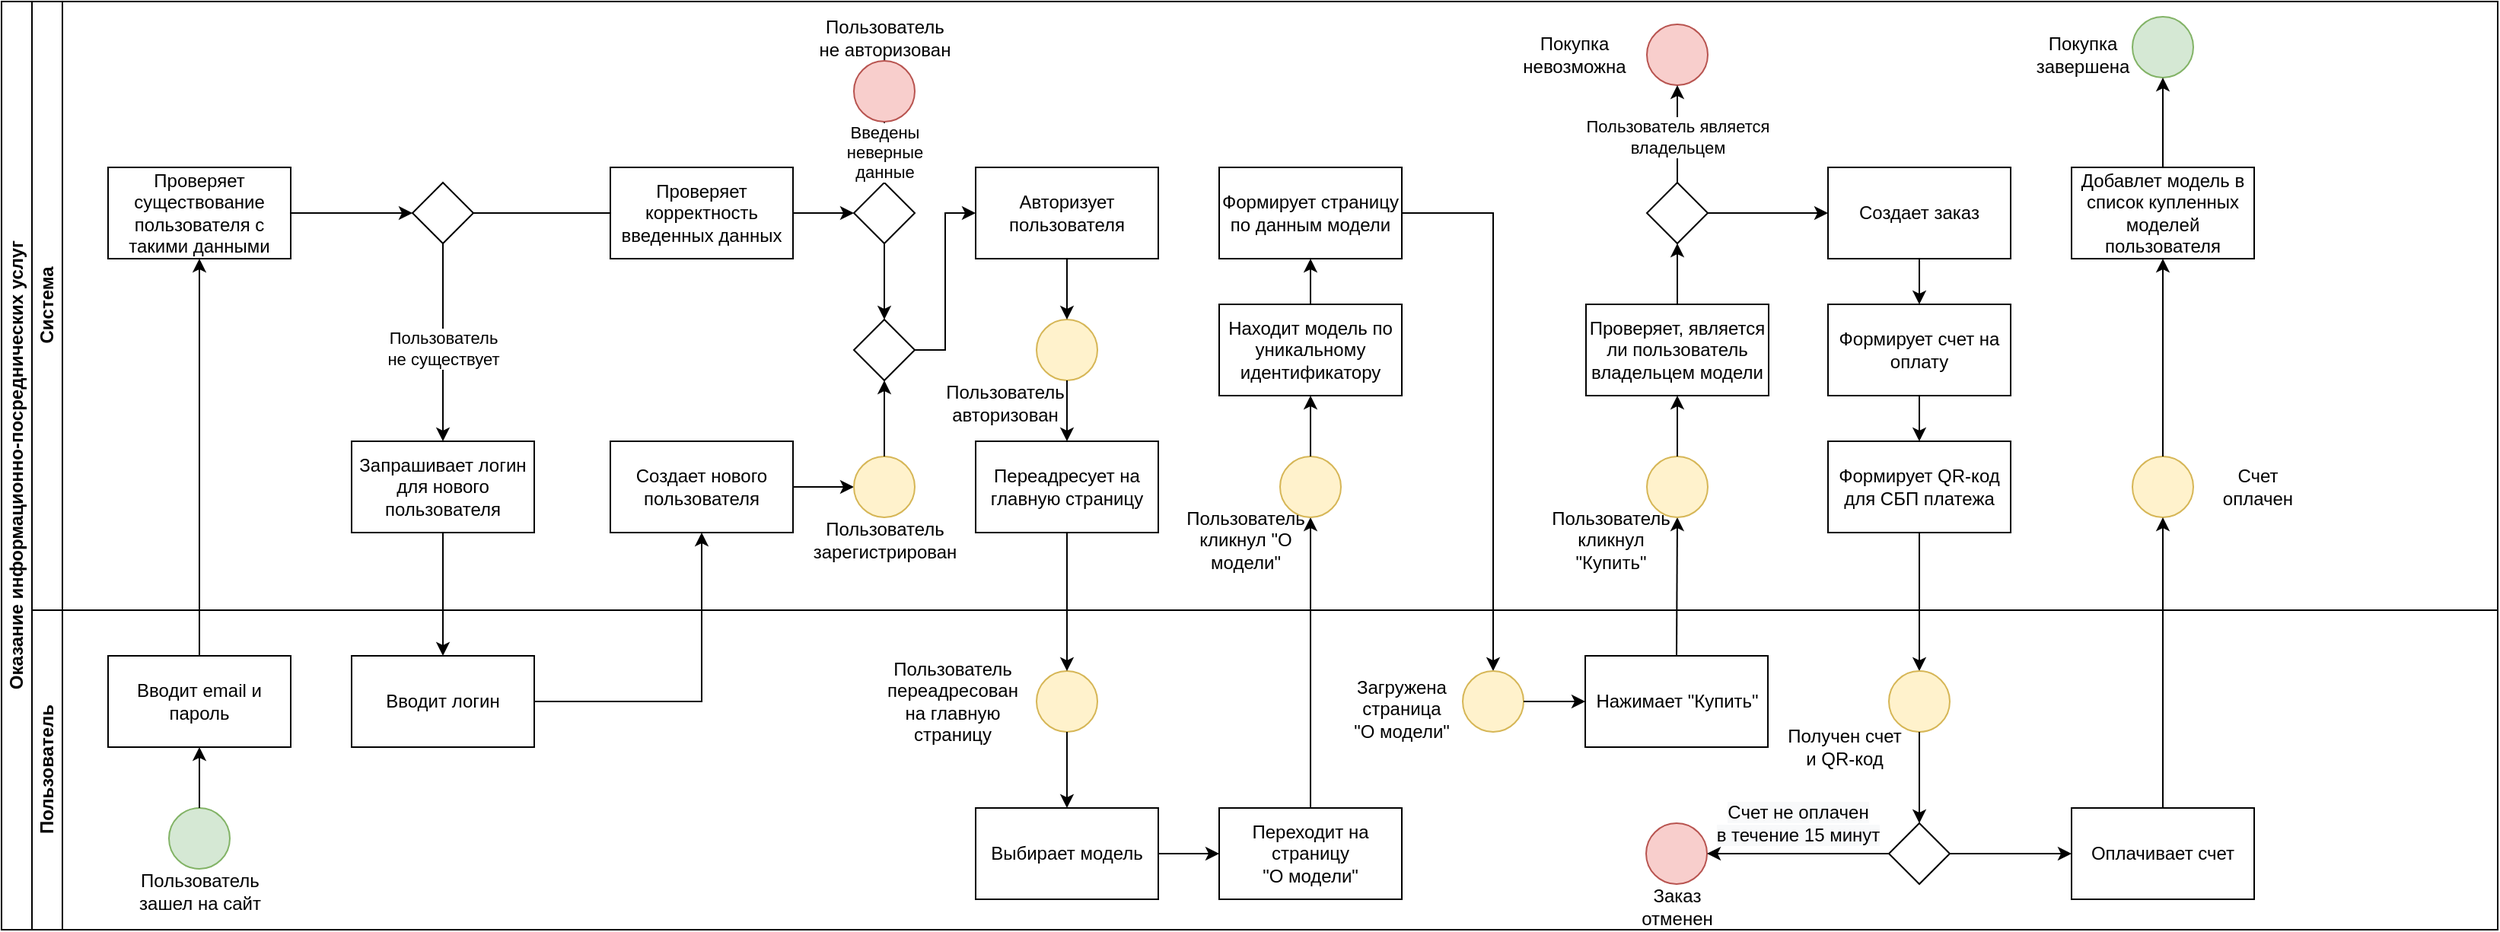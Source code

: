 <mxfile version="19.0.3" type="device"><diagram id="prtHgNgQTEPvFCAcTncT" name="Page-1"><mxGraphModel dx="782" dy="1708" grid="1" gridSize="10" guides="1" tooltips="1" connect="1" arrows="1" fold="1" page="1" pageScale="1" pageWidth="827" pageHeight="1169" math="0" shadow="0"><root><mxCell id="0"/><mxCell id="1" parent="0"/><mxCell id="dNxyNK7c78bLwvsdeMH5-19" value="Оказание&amp;nbsp;информационно-посреднических услуг" style="swimlane;html=1;childLayout=stackLayout;resizeParent=1;resizeParentMax=0;horizontal=0;startSize=20;horizontalStack=0;" parent="1" vertex="1"><mxGeometry x="120" y="-10" width="1640" height="610" as="geometry"/></mxCell><mxCell id="So8RNjy8bxETktM4FtSN-10" value="" style="endArrow=classic;html=1;rounded=0;exitX=0.5;exitY=0;exitDx=0;exitDy=0;entryX=0.5;entryY=1;entryDx=0;entryDy=0;" parent="dNxyNK7c78bLwvsdeMH5-19" source="dNxyNK7c78bLwvsdeMH5-24" target="So8RNjy8bxETktM4FtSN-6" edge="1"><mxGeometry width="50" height="50" relative="1" as="geometry"><mxPoint x="190" y="450" as="sourcePoint"/><mxPoint x="140" y="220" as="targetPoint"/><Array as="points"><mxPoint x="130" y="410"/></Array></mxGeometry></mxCell><mxCell id="So8RNjy8bxETktM4FtSN-28" value="" style="endArrow=classic;html=1;rounded=0;exitX=1;exitY=0.5;exitDx=0;exitDy=0;entryX=0.5;entryY=1;entryDx=0;entryDy=0;" parent="dNxyNK7c78bLwvsdeMH5-19" source="So8RNjy8bxETktM4FtSN-14" target="So8RNjy8bxETktM4FtSN-20" edge="1"><mxGeometry width="50" height="50" relative="1" as="geometry"><mxPoint x="500" y="350" as="sourcePoint"/><mxPoint x="550" y="300" as="targetPoint"/><Array as="points"><mxPoint x="460" y="460"/></Array></mxGeometry></mxCell><mxCell id="Y0qZ-nDZ8mPLf_dzj_ly-13" value="" style="endArrow=classic;html=1;rounded=0;entryX=0.5;entryY=1;entryDx=0;entryDy=0;exitX=0.5;exitY=0;exitDx=0;exitDy=0;" edge="1" parent="dNxyNK7c78bLwvsdeMH5-19" source="Y0qZ-nDZ8mPLf_dzj_ly-9" target="Y0qZ-nDZ8mPLf_dzj_ly-11"><mxGeometry width="50" height="50" relative="1" as="geometry"><mxPoint x="960" y="470" as="sourcePoint"/><mxPoint x="1010" y="420" as="targetPoint"/></mxGeometry></mxCell><mxCell id="Y0qZ-nDZ8mPLf_dzj_ly-20" value="" style="endArrow=classic;html=1;rounded=0;entryX=0.5;entryY=0;entryDx=0;entryDy=0;exitX=1;exitY=0.5;exitDx=0;exitDy=0;" edge="1" parent="dNxyNK7c78bLwvsdeMH5-19" source="Y0qZ-nDZ8mPLf_dzj_ly-16" target="Y0qZ-nDZ8mPLf_dzj_ly-19"><mxGeometry width="50" height="50" relative="1" as="geometry"><mxPoint x="1100" y="300" as="sourcePoint"/><mxPoint x="1150" y="250" as="targetPoint"/><Array as="points"><mxPoint x="980" y="139"/></Array></mxGeometry></mxCell><mxCell id="Y0qZ-nDZ8mPLf_dzj_ly-26" value="" style="endArrow=classic;html=1;rounded=0;entryX=0.5;entryY=1;entryDx=0;entryDy=0;exitX=0.5;exitY=0;exitDx=0;exitDy=0;" edge="1" parent="dNxyNK7c78bLwvsdeMH5-19" source="Y0qZ-nDZ8mPLf_dzj_ly-22" target="Y0qZ-nDZ8mPLf_dzj_ly-24"><mxGeometry width="50" height="50" relative="1" as="geometry"><mxPoint x="1160" y="530" as="sourcePoint"/><mxPoint x="1210" y="480" as="targetPoint"/></mxGeometry></mxCell><mxCell id="Y0qZ-nDZ8mPLf_dzj_ly-44" value="" style="endArrow=classic;html=1;rounded=0;entryX=0.5;entryY=0;entryDx=0;entryDy=0;exitX=0.5;exitY=1;exitDx=0;exitDy=0;" edge="1" parent="dNxyNK7c78bLwvsdeMH5-19" source="Y0qZ-nDZ8mPLf_dzj_ly-39" target="Y0qZ-nDZ8mPLf_dzj_ly-42"><mxGeometry width="50" height="50" relative="1" as="geometry"><mxPoint x="1360" y="510" as="sourcePoint"/><mxPoint x="1410" y="460" as="targetPoint"/></mxGeometry></mxCell><mxCell id="dNxyNK7c78bLwvsdeMH5-20" value="Система" style="swimlane;html=1;startSize=20;horizontal=0;" parent="dNxyNK7c78bLwvsdeMH5-19" vertex="1"><mxGeometry x="20" width="1620" height="400" as="geometry"/></mxCell><mxCell id="So8RNjy8bxETktM4FtSN-6" value="Проверяет существование пользователя с такими данными" style="rounded=0;whiteSpace=wrap;html=1;fontFamily=Helvetica;fontSize=12;fontColor=#000000;align=center;" parent="dNxyNK7c78bLwvsdeMH5-20" vertex="1"><mxGeometry x="50" y="109" width="120" height="60" as="geometry"/></mxCell><mxCell id="dNxyNK7c78bLwvsdeMH5-28" value="" style="rhombus;whiteSpace=wrap;html=1;fontFamily=Helvetica;fontSize=12;fontColor=#000000;align=center;direction=east;" parent="dNxyNK7c78bLwvsdeMH5-20" vertex="1"><mxGeometry x="250" y="119" width="40" height="40" as="geometry"/></mxCell><mxCell id="So8RNjy8bxETktM4FtSN-7" value="" style="endArrow=classic;html=1;rounded=0;entryX=0;entryY=0.5;entryDx=0;entryDy=0;exitX=1;exitY=0.5;exitDx=0;exitDy=0;" parent="dNxyNK7c78bLwvsdeMH5-20" target="dNxyNK7c78bLwvsdeMH5-28" edge="1" source="So8RNjy8bxETktM4FtSN-6"><mxGeometry width="50" height="50" relative="1" as="geometry"><mxPoint x="260" y="129" as="sourcePoint"/><mxPoint x="420" y="139" as="targetPoint"/></mxGeometry></mxCell><mxCell id="So8RNjy8bxETktM4FtSN-9" value="Переадресует на главную страницу" style="rounded=0;whiteSpace=wrap;html=1;fontFamily=Helvetica;fontSize=12;fontColor=#000000;align=center;" parent="dNxyNK7c78bLwvsdeMH5-20" vertex="1"><mxGeometry x="620" y="289" width="120" height="60" as="geometry"/></mxCell><mxCell id="So8RNjy8bxETktM4FtSN-12" value="Запрашивает логин для нового пользователя" style="rounded=0;whiteSpace=wrap;html=1;" parent="dNxyNK7c78bLwvsdeMH5-20" vertex="1"><mxGeometry x="210" y="289" width="120" height="60" as="geometry"/></mxCell><mxCell id="So8RNjy8bxETktM4FtSN-13" value="" style="endArrow=classic;html=1;rounded=0;entryX=0.5;entryY=0;entryDx=0;entryDy=0;exitX=0.5;exitY=1;exitDx=0;exitDy=0;" parent="dNxyNK7c78bLwvsdeMH5-20" source="dNxyNK7c78bLwvsdeMH5-28" target="So8RNjy8bxETktM4FtSN-12" edge="1"><mxGeometry width="50" height="50" relative="1" as="geometry"><mxPoint x="320" y="419" as="sourcePoint"/><mxPoint x="370" y="369" as="targetPoint"/></mxGeometry></mxCell><mxCell id="So8RNjy8bxETktM4FtSN-31" value="Пользователь&lt;br&gt;не существует" style="edgeLabel;html=1;align=center;verticalAlign=middle;resizable=0;points=[];" parent="So8RNjy8bxETktM4FtSN-13" vertex="1" connectable="0"><mxGeometry x="0.2" relative="1" as="geometry"><mxPoint y="-9" as="offset"/></mxGeometry></mxCell><mxCell id="So8RNjy8bxETktM4FtSN-15" value="" style="ellipse;whiteSpace=wrap;html=1;fillColor=#fff2cc;strokeColor=#d6b656;" parent="dNxyNK7c78bLwvsdeMH5-20" vertex="1"><mxGeometry x="660" y="209" width="40" height="40" as="geometry"/></mxCell><mxCell id="So8RNjy8bxETktM4FtSN-16" value="Пользователь &lt;br&gt;авторизован" style="text;html=1;strokeColor=none;fillColor=none;align=center;verticalAlign=middle;whiteSpace=wrap;rounded=0;" parent="dNxyNK7c78bLwvsdeMH5-20" vertex="1"><mxGeometry x="592" y="249" width="95" height="30" as="geometry"/></mxCell><mxCell id="So8RNjy8bxETktM4FtSN-20" value="Создает нового пользователя" style="rounded=0;whiteSpace=wrap;html=1;" parent="dNxyNK7c78bLwvsdeMH5-20" vertex="1"><mxGeometry x="380" y="289" width="120" height="60" as="geometry"/></mxCell><mxCell id="So8RNjy8bxETktM4FtSN-23" value="" style="rhombus;whiteSpace=wrap;html=1;fontFamily=Helvetica;fontSize=12;fontColor=#000000;align=center;" parent="dNxyNK7c78bLwvsdeMH5-20" vertex="1"><mxGeometry x="540" y="209" width="40" height="40" as="geometry"/></mxCell><mxCell id="So8RNjy8bxETktM4FtSN-24" value="" style="endArrow=none;html=1;rounded=0;exitX=1;exitY=0.5;exitDx=0;exitDy=0;entryX=0;entryY=0.5;entryDx=0;entryDy=0;" parent="dNxyNK7c78bLwvsdeMH5-20" source="dNxyNK7c78bLwvsdeMH5-28" target="So8RNjy8bxETktM4FtSN-32" edge="1"><mxGeometry width="50" height="50" relative="1" as="geometry"><mxPoint x="520" y="249" as="sourcePoint"/><mxPoint x="750" y="249" as="targetPoint"/></mxGeometry></mxCell><mxCell id="So8RNjy8bxETktM4FtSN-29" value="" style="endArrow=classic;html=1;rounded=0;exitX=1;exitY=0.5;exitDx=0;exitDy=0;entryX=0;entryY=0.5;entryDx=0;entryDy=0;" parent="dNxyNK7c78bLwvsdeMH5-20" source="So8RNjy8bxETktM4FtSN-20" target="So8RNjy8bxETktM4FtSN-3" edge="1"><mxGeometry width="50" height="50" relative="1" as="geometry"><mxPoint x="630" y="319" as="sourcePoint"/><mxPoint x="680" y="269" as="targetPoint"/></mxGeometry></mxCell><mxCell id="So8RNjy8bxETktM4FtSN-32" value="Проверяет корректность введенных данных" style="rounded=0;whiteSpace=wrap;html=1;" parent="dNxyNK7c78bLwvsdeMH5-20" vertex="1"><mxGeometry x="380" y="109" width="120" height="60" as="geometry"/></mxCell><mxCell id="So8RNjy8bxETktM4FtSN-3" value="" style="ellipse;whiteSpace=wrap;html=1;fillColor=#fff2cc;strokeColor=#d6b656;" parent="dNxyNK7c78bLwvsdeMH5-20" vertex="1"><mxGeometry x="540" y="299" width="40" height="40" as="geometry"/></mxCell><mxCell id="So8RNjy8bxETktM4FtSN-5" value="Пользователь зарегистрирован" style="text;html=1;strokeColor=none;fillColor=none;align=center;verticalAlign=middle;whiteSpace=wrap;rounded=0;" parent="dNxyNK7c78bLwvsdeMH5-20" vertex="1"><mxGeometry x="507.5" y="339" width="105" height="30" as="geometry"/></mxCell><mxCell id="So8RNjy8bxETktM4FtSN-34" value="" style="rhombus;whiteSpace=wrap;html=1;fontFamily=Helvetica;fontSize=12;fontColor=#000000;align=center;" parent="dNxyNK7c78bLwvsdeMH5-20" vertex="1"><mxGeometry x="540" y="119" width="40" height="40" as="geometry"/></mxCell><mxCell id="So8RNjy8bxETktM4FtSN-39" value="" style="endArrow=classic;html=1;rounded=0;entryX=0;entryY=0.5;entryDx=0;entryDy=0;exitX=1;exitY=0.5;exitDx=0;exitDy=0;" parent="dNxyNK7c78bLwvsdeMH5-20" source="So8RNjy8bxETktM4FtSN-23" target="Y0qZ-nDZ8mPLf_dzj_ly-1" edge="1"><mxGeometry width="50" height="50" relative="1" as="geometry"><mxPoint x="1041" y="319" as="sourcePoint"/><mxPoint x="1091" y="269" as="targetPoint"/><Array as="points"><mxPoint x="600" y="229"/><mxPoint x="600" y="139"/></Array></mxGeometry></mxCell><mxCell id="So8RNjy8bxETktM4FtSN-40" value="" style="ellipse;whiteSpace=wrap;html=1;fillColor=#f8cecc;strokeColor=#b85450;" parent="dNxyNK7c78bLwvsdeMH5-20" vertex="1"><mxGeometry x="540" y="39" width="40" height="40" as="geometry"/></mxCell><mxCell id="So8RNjy8bxETktM4FtSN-41" value="" style="endArrow=classic;html=1;rounded=0;entryX=0.5;entryY=1;entryDx=0;entryDy=0;exitX=0.5;exitY=0;exitDx=0;exitDy=0;" parent="dNxyNK7c78bLwvsdeMH5-20" source="So8RNjy8bxETktM4FtSN-34" target="So8RNjy8bxETktM4FtSN-40" edge="1"><mxGeometry width="50" height="50" relative="1" as="geometry"><mxPoint x="570" y="250" as="sourcePoint"/><mxPoint x="620" y="200" as="targetPoint"/></mxGeometry></mxCell><mxCell id="So8RNjy8bxETktM4FtSN-42" value="Введены &lt;br&gt;неверные &lt;br&gt;данные" style="edgeLabel;html=1;align=center;verticalAlign=middle;resizable=0;points=[];" parent="So8RNjy8bxETktM4FtSN-41" vertex="1" connectable="0"><mxGeometry x="-0.503" y="2" relative="1" as="geometry"><mxPoint x="2" y="-10" as="offset"/></mxGeometry></mxCell><mxCell id="So8RNjy8bxETktM4FtSN-43" value="Пользователь &lt;br&gt;не авторизован" style="text;html=1;strokeColor=none;fillColor=none;align=center;verticalAlign=middle;whiteSpace=wrap;rounded=0;" parent="dNxyNK7c78bLwvsdeMH5-20" vertex="1"><mxGeometry x="512.5" y="9" width="95" height="30" as="geometry"/></mxCell><mxCell id="Y0qZ-nDZ8mPLf_dzj_ly-1" value="Авторизует&lt;br&gt;пользователя" style="rounded=0;whiteSpace=wrap;html=1;" vertex="1" parent="dNxyNK7c78bLwvsdeMH5-20"><mxGeometry x="620" y="109" width="120" height="60" as="geometry"/></mxCell><mxCell id="Y0qZ-nDZ8mPLf_dzj_ly-11" value="" style="ellipse;whiteSpace=wrap;html=1;fillColor=#fff2cc;strokeColor=#d6b656;" vertex="1" parent="dNxyNK7c78bLwvsdeMH5-20"><mxGeometry x="820" y="299" width="40" height="40" as="geometry"/></mxCell><mxCell id="Y0qZ-nDZ8mPLf_dzj_ly-12" value="Пользователь кликнул &quot;О модели&quot;" style="text;html=1;strokeColor=none;fillColor=none;align=center;verticalAlign=middle;whiteSpace=wrap;rounded=0;" vertex="1" parent="dNxyNK7c78bLwvsdeMH5-20"><mxGeometry x="760" y="339" width="75" height="30" as="geometry"/></mxCell><mxCell id="Y0qZ-nDZ8mPLf_dzj_ly-14" value="Находит модель по уникальному идентификатору" style="rounded=0;whiteSpace=wrap;html=1;fontFamily=Helvetica;fontSize=12;fontColor=#000000;align=center;" vertex="1" parent="dNxyNK7c78bLwvsdeMH5-20"><mxGeometry x="780" y="199" width="120" height="60" as="geometry"/></mxCell><mxCell id="Y0qZ-nDZ8mPLf_dzj_ly-15" value="" style="endArrow=classic;html=1;rounded=0;entryX=0.5;entryY=1;entryDx=0;entryDy=0;exitX=0.5;exitY=0;exitDx=0;exitDy=0;" edge="1" parent="dNxyNK7c78bLwvsdeMH5-20" source="Y0qZ-nDZ8mPLf_dzj_ly-11" target="Y0qZ-nDZ8mPLf_dzj_ly-14"><mxGeometry width="50" height="50" relative="1" as="geometry"><mxPoint x="1040" y="380" as="sourcePoint"/><mxPoint x="1090" y="330" as="targetPoint"/></mxGeometry></mxCell><mxCell id="Y0qZ-nDZ8mPLf_dzj_ly-16" value="Формирует страницу по данным модели" style="rounded=0;whiteSpace=wrap;html=1;fontFamily=Helvetica;fontSize=12;fontColor=#000000;align=center;" vertex="1" parent="dNxyNK7c78bLwvsdeMH5-20"><mxGeometry x="780" y="109" width="120" height="60" as="geometry"/></mxCell><mxCell id="Y0qZ-nDZ8mPLf_dzj_ly-17" value="" style="endArrow=classic;html=1;rounded=0;entryX=0.5;entryY=1;entryDx=0;entryDy=0;exitX=0.5;exitY=0;exitDx=0;exitDy=0;" edge="1" parent="dNxyNK7c78bLwvsdeMH5-20" source="Y0qZ-nDZ8mPLf_dzj_ly-14" target="Y0qZ-nDZ8mPLf_dzj_ly-16"><mxGeometry width="50" height="50" relative="1" as="geometry"><mxPoint x="1080" y="360" as="sourcePoint"/><mxPoint x="1130" y="310" as="targetPoint"/></mxGeometry></mxCell><mxCell id="Y0qZ-nDZ8mPLf_dzj_ly-24" value="" style="ellipse;whiteSpace=wrap;html=1;fillColor=#fff2cc;strokeColor=#d6b656;" vertex="1" parent="dNxyNK7c78bLwvsdeMH5-20"><mxGeometry x="1061" y="299" width="40" height="40" as="geometry"/></mxCell><mxCell id="Y0qZ-nDZ8mPLf_dzj_ly-25" value="Пользователь кликнул &quot;Купить&quot;" style="text;html=1;strokeColor=none;fillColor=none;align=center;verticalAlign=middle;whiteSpace=wrap;rounded=0;" vertex="1" parent="dNxyNK7c78bLwvsdeMH5-20"><mxGeometry x="1000" y="339" width="75" height="30" as="geometry"/></mxCell><mxCell id="Y0qZ-nDZ8mPLf_dzj_ly-27" value="Проверяет, является ли пользователь владельцем модели" style="rounded=0;whiteSpace=wrap;html=1;fontFamily=Helvetica;fontSize=12;fontColor=#000000;align=center;" vertex="1" parent="dNxyNK7c78bLwvsdeMH5-20"><mxGeometry x="1021" y="199" width="120" height="60" as="geometry"/></mxCell><mxCell id="Y0qZ-nDZ8mPLf_dzj_ly-28" value="" style="endArrow=classic;html=1;rounded=0;entryX=0.5;entryY=1;entryDx=0;entryDy=0;exitX=0.5;exitY=0;exitDx=0;exitDy=0;" edge="1" parent="dNxyNK7c78bLwvsdeMH5-20" source="Y0qZ-nDZ8mPLf_dzj_ly-24" target="Y0qZ-nDZ8mPLf_dzj_ly-27"><mxGeometry width="50" height="50" relative="1" as="geometry"><mxPoint x="1310" y="380" as="sourcePoint"/><mxPoint x="1360" y="330" as="targetPoint"/></mxGeometry></mxCell><mxCell id="Y0qZ-nDZ8mPLf_dzj_ly-29" value="" style="rhombus;whiteSpace=wrap;html=1;fontFamily=Helvetica;fontSize=12;fontColor=#000000;align=center;" vertex="1" parent="dNxyNK7c78bLwvsdeMH5-20"><mxGeometry x="1061" y="119" width="40" height="40" as="geometry"/></mxCell><mxCell id="Y0qZ-nDZ8mPLf_dzj_ly-30" value="" style="endArrow=classic;html=1;rounded=0;entryX=0.5;entryY=1;entryDx=0;entryDy=0;exitX=0.5;exitY=0;exitDx=0;exitDy=0;" edge="1" parent="dNxyNK7c78bLwvsdeMH5-20" source="Y0qZ-nDZ8mPLf_dzj_ly-27" target="Y0qZ-nDZ8mPLf_dzj_ly-29"><mxGeometry width="50" height="50" relative="1" as="geometry"><mxPoint x="1320" y="290" as="sourcePoint"/><mxPoint x="1370" y="240" as="targetPoint"/></mxGeometry></mxCell><mxCell id="Y0qZ-nDZ8mPLf_dzj_ly-31" value="" style="ellipse;whiteSpace=wrap;html=1;fillColor=#f8cecc;strokeColor=#b85450;" vertex="1" parent="dNxyNK7c78bLwvsdeMH5-20"><mxGeometry x="1061" y="15" width="40" height="40" as="geometry"/></mxCell><mxCell id="Y0qZ-nDZ8mPLf_dzj_ly-32" value="" style="endArrow=classic;html=1;rounded=0;entryX=0.5;entryY=1;entryDx=0;entryDy=0;exitX=0.5;exitY=0;exitDx=0;exitDy=0;" edge="1" parent="dNxyNK7c78bLwvsdeMH5-20" source="Y0qZ-nDZ8mPLf_dzj_ly-29" target="Y0qZ-nDZ8mPLf_dzj_ly-31"><mxGeometry width="50" height="50" relative="1" as="geometry"><mxPoint x="1110" y="170" as="sourcePoint"/><mxPoint x="1160" y="120" as="targetPoint"/></mxGeometry></mxCell><mxCell id="Y0qZ-nDZ8mPLf_dzj_ly-34" value="Пользователь является&lt;br&gt;владельцем" style="edgeLabel;html=1;align=center;verticalAlign=middle;resizable=0;points=[];" vertex="1" connectable="0" parent="Y0qZ-nDZ8mPLf_dzj_ly-32"><mxGeometry x="0.502" y="-1" relative="1" as="geometry"><mxPoint x="-1" y="18" as="offset"/></mxGeometry></mxCell><mxCell id="Y0qZ-nDZ8mPLf_dzj_ly-33" value="Покупка невозможна" style="text;html=1;strokeColor=none;fillColor=none;align=center;verticalAlign=middle;whiteSpace=wrap;rounded=0;" vertex="1" parent="dNxyNK7c78bLwvsdeMH5-20"><mxGeometry x="966" y="20" width="95" height="30" as="geometry"/></mxCell><mxCell id="Y0qZ-nDZ8mPLf_dzj_ly-35" value="Создает заказ" style="rounded=0;whiteSpace=wrap;html=1;fontFamily=Helvetica;fontSize=12;fontColor=#000000;align=center;" vertex="1" parent="dNxyNK7c78bLwvsdeMH5-20"><mxGeometry x="1180" y="109" width="120" height="60" as="geometry"/></mxCell><mxCell id="Y0qZ-nDZ8mPLf_dzj_ly-36" value="" style="endArrow=classic;html=1;rounded=0;entryX=0;entryY=0.5;entryDx=0;entryDy=0;exitX=1;exitY=0.5;exitDx=0;exitDy=0;" edge="1" parent="dNxyNK7c78bLwvsdeMH5-20" source="Y0qZ-nDZ8mPLf_dzj_ly-29" target="Y0qZ-nDZ8mPLf_dzj_ly-35"><mxGeometry width="50" height="50" relative="1" as="geometry"><mxPoint x="1230" y="330" as="sourcePoint"/><mxPoint x="1280" y="280" as="targetPoint"/></mxGeometry></mxCell><mxCell id="Y0qZ-nDZ8mPLf_dzj_ly-37" value="Формирует счет на оплату" style="rounded=0;whiteSpace=wrap;html=1;fontFamily=Helvetica;fontSize=12;fontColor=#000000;align=center;" vertex="1" parent="dNxyNK7c78bLwvsdeMH5-20"><mxGeometry x="1180" y="199" width="120" height="60" as="geometry"/></mxCell><mxCell id="Y0qZ-nDZ8mPLf_dzj_ly-38" value="" style="endArrow=classic;html=1;rounded=0;entryX=0.5;entryY=0;entryDx=0;entryDy=0;exitX=0.5;exitY=1;exitDx=0;exitDy=0;" edge="1" parent="dNxyNK7c78bLwvsdeMH5-20" source="Y0qZ-nDZ8mPLf_dzj_ly-35" target="Y0qZ-nDZ8mPLf_dzj_ly-37"><mxGeometry width="50" height="50" relative="1" as="geometry"><mxPoint x="1300" y="380" as="sourcePoint"/><mxPoint x="1350" y="330" as="targetPoint"/></mxGeometry></mxCell><mxCell id="Y0qZ-nDZ8mPLf_dzj_ly-39" value="Формирует QR-код для СБП платежа" style="rounded=0;whiteSpace=wrap;html=1;fontFamily=Helvetica;fontSize=12;fontColor=#000000;align=center;" vertex="1" parent="dNxyNK7c78bLwvsdeMH5-20"><mxGeometry x="1180" y="289" width="120" height="60" as="geometry"/></mxCell><mxCell id="Y0qZ-nDZ8mPLf_dzj_ly-40" value="" style="endArrow=classic;html=1;rounded=0;entryX=0.5;entryY=0;entryDx=0;entryDy=0;exitX=0.5;exitY=1;exitDx=0;exitDy=0;" edge="1" parent="dNxyNK7c78bLwvsdeMH5-20" source="Y0qZ-nDZ8mPLf_dzj_ly-37" target="Y0qZ-nDZ8mPLf_dzj_ly-39"><mxGeometry width="50" height="50" relative="1" as="geometry"><mxPoint x="1340" y="480" as="sourcePoint"/><mxPoint x="1390" y="430" as="targetPoint"/></mxGeometry></mxCell><mxCell id="Y0qZ-nDZ8mPLf_dzj_ly-54" value="Добавлет модель в список купленных моделей пользователя" style="rounded=0;whiteSpace=wrap;html=1;fontFamily=Helvetica;fontSize=12;fontColor=#000000;align=center;" vertex="1" parent="dNxyNK7c78bLwvsdeMH5-20"><mxGeometry x="1340" y="109" width="120" height="60" as="geometry"/></mxCell><mxCell id="Y0qZ-nDZ8mPLf_dzj_ly-57" value="" style="ellipse;whiteSpace=wrap;html=1;fillColor=#fff2cc;strokeColor=#d6b656;" vertex="1" parent="dNxyNK7c78bLwvsdeMH5-20"><mxGeometry x="1380" y="299" width="40" height="40" as="geometry"/></mxCell><mxCell id="Y0qZ-nDZ8mPLf_dzj_ly-58" value="Счет оплачен" style="text;html=1;strokeColor=none;fillColor=none;align=center;verticalAlign=middle;whiteSpace=wrap;rounded=0;" vertex="1" parent="dNxyNK7c78bLwvsdeMH5-20"><mxGeometry x="1425" y="304" width="75" height="30" as="geometry"/></mxCell><mxCell id="Y0qZ-nDZ8mPLf_dzj_ly-60" value="" style="endArrow=classic;html=1;rounded=0;exitX=0.5;exitY=0;exitDx=0;exitDy=0;entryX=0.5;entryY=1;entryDx=0;entryDy=0;" edge="1" parent="dNxyNK7c78bLwvsdeMH5-20" source="Y0qZ-nDZ8mPLf_dzj_ly-57" target="Y0qZ-nDZ8mPLf_dzj_ly-54"><mxGeometry width="50" height="50" relative="1" as="geometry"><mxPoint x="1720" y="280" as="sourcePoint"/><mxPoint x="1770" y="230" as="targetPoint"/></mxGeometry></mxCell><mxCell id="Y0qZ-nDZ8mPLf_dzj_ly-61" value="" style="ellipse;whiteSpace=wrap;html=1;fillColor=#d5e8d4;strokeColor=#82b366;" vertex="1" parent="dNxyNK7c78bLwvsdeMH5-20"><mxGeometry x="1380" y="10" width="40" height="40" as="geometry"/></mxCell><mxCell id="Y0qZ-nDZ8mPLf_dzj_ly-62" value="" style="endArrow=classic;html=1;rounded=0;entryX=0.5;entryY=1;entryDx=0;entryDy=0;exitX=0.5;exitY=0;exitDx=0;exitDy=0;" edge="1" parent="dNxyNK7c78bLwvsdeMH5-20" source="Y0qZ-nDZ8mPLf_dzj_ly-54" target="Y0qZ-nDZ8mPLf_dzj_ly-61"><mxGeometry width="50" height="50" relative="1" as="geometry"><mxPoint x="1510" y="190" as="sourcePoint"/><mxPoint x="1560" y="140" as="targetPoint"/></mxGeometry></mxCell><mxCell id="Y0qZ-nDZ8mPLf_dzj_ly-63" value="Покупка завершена" style="text;html=1;strokeColor=none;fillColor=none;align=center;verticalAlign=middle;whiteSpace=wrap;rounded=0;" vertex="1" parent="dNxyNK7c78bLwvsdeMH5-20"><mxGeometry x="1300" y="20" width="95" height="30" as="geometry"/></mxCell><mxCell id="Y0qZ-nDZ8mPLf_dzj_ly-65" value="" style="endArrow=classic;html=1;rounded=0;entryX=0;entryY=0.5;entryDx=0;entryDy=0;exitX=1;exitY=0.5;exitDx=0;exitDy=0;" edge="1" parent="dNxyNK7c78bLwvsdeMH5-20" source="So8RNjy8bxETktM4FtSN-32" target="So8RNjy8bxETktM4FtSN-34"><mxGeometry width="50" height="50" relative="1" as="geometry"><mxPoint x="410" y="270" as="sourcePoint"/><mxPoint x="460" y="220" as="targetPoint"/></mxGeometry></mxCell><mxCell id="Y0qZ-nDZ8mPLf_dzj_ly-66" value="" style="endArrow=classic;html=1;rounded=0;entryX=0.5;entryY=1;entryDx=0;entryDy=0;exitX=0.5;exitY=0;exitDx=0;exitDy=0;" edge="1" parent="dNxyNK7c78bLwvsdeMH5-20" source="So8RNjy8bxETktM4FtSN-3" target="So8RNjy8bxETktM4FtSN-23"><mxGeometry width="50" height="50" relative="1" as="geometry"><mxPoint x="610" y="320" as="sourcePoint"/><mxPoint x="660" y="270" as="targetPoint"/></mxGeometry></mxCell><mxCell id="Y0qZ-nDZ8mPLf_dzj_ly-67" value="" style="endArrow=classic;html=1;rounded=0;entryX=0.5;entryY=0;entryDx=0;entryDy=0;exitX=0.5;exitY=1;exitDx=0;exitDy=0;" edge="1" parent="dNxyNK7c78bLwvsdeMH5-20" source="So8RNjy8bxETktM4FtSN-34" target="So8RNjy8bxETktM4FtSN-23"><mxGeometry width="50" height="50" relative="1" as="geometry"><mxPoint x="410" y="280" as="sourcePoint"/><mxPoint x="460" y="230" as="targetPoint"/></mxGeometry></mxCell><mxCell id="Y0qZ-nDZ8mPLf_dzj_ly-71" value="" style="endArrow=classic;html=1;rounded=0;entryX=0.5;entryY=0;entryDx=0;entryDy=0;exitX=0.5;exitY=1;exitDx=0;exitDy=0;" edge="1" parent="dNxyNK7c78bLwvsdeMH5-20" source="So8RNjy8bxETktM4FtSN-15" target="So8RNjy8bxETktM4FtSN-9"><mxGeometry width="50" height="50" relative="1" as="geometry"><mxPoint x="750" y="340" as="sourcePoint"/><mxPoint x="800" y="290" as="targetPoint"/></mxGeometry></mxCell><mxCell id="Y0qZ-nDZ8mPLf_dzj_ly-72" value="" style="endArrow=classic;html=1;rounded=0;entryX=0.5;entryY=0;entryDx=0;entryDy=0;exitX=0.5;exitY=1;exitDx=0;exitDy=0;" edge="1" parent="dNxyNK7c78bLwvsdeMH5-20" source="Y0qZ-nDZ8mPLf_dzj_ly-1" target="So8RNjy8bxETktM4FtSN-15"><mxGeometry width="50" height="50" relative="1" as="geometry"><mxPoint x="790" y="330" as="sourcePoint"/><mxPoint x="840" y="280" as="targetPoint"/></mxGeometry></mxCell><mxCell id="dNxyNK7c78bLwvsdeMH5-22" value="Пользователь" style="swimlane;html=1;startSize=20;horizontal=0;" parent="dNxyNK7c78bLwvsdeMH5-19" vertex="1"><mxGeometry x="20" y="400" width="1620" height="210" as="geometry"/></mxCell><mxCell id="dNxyNK7c78bLwvsdeMH5-23" value="" style="ellipse;whiteSpace=wrap;html=1;fillColor=#d5e8d4;strokeColor=#82b366;" parent="dNxyNK7c78bLwvsdeMH5-22" vertex="1"><mxGeometry x="90" y="130" width="40" height="40" as="geometry"/></mxCell><mxCell id="So8RNjy8bxETktM4FtSN-1" value="Пользователь &lt;br&gt;зашел на сайт" style="text;html=1;strokeColor=none;fillColor=none;align=center;verticalAlign=middle;whiteSpace=wrap;rounded=0;" parent="dNxyNK7c78bLwvsdeMH5-22" vertex="1"><mxGeometry x="62.5" y="170" width="95" height="30" as="geometry"/></mxCell><mxCell id="dNxyNK7c78bLwvsdeMH5-24" value="Вводит email и пароль" style="rounded=0;whiteSpace=wrap;html=1;fontFamily=Helvetica;fontSize=12;fontColor=#000000;align=center;" parent="dNxyNK7c78bLwvsdeMH5-22" vertex="1"><mxGeometry x="50" y="30" width="120" height="60" as="geometry"/></mxCell><mxCell id="So8RNjy8bxETktM4FtSN-2" value="" style="endArrow=classic;html=1;rounded=0;entryX=0.5;entryY=1;entryDx=0;entryDy=0;exitX=0.5;exitY=0;exitDx=0;exitDy=0;" parent="dNxyNK7c78bLwvsdeMH5-22" source="dNxyNK7c78bLwvsdeMH5-23" target="dNxyNK7c78bLwvsdeMH5-24" edge="1"><mxGeometry width="50" height="50" relative="1" as="geometry"><mxPoint x="150" y="190" as="sourcePoint"/><mxPoint x="200" y="140" as="targetPoint"/></mxGeometry></mxCell><mxCell id="So8RNjy8bxETktM4FtSN-14" value="Вводит логин" style="rounded=0;whiteSpace=wrap;html=1;" parent="dNxyNK7c78bLwvsdeMH5-22" vertex="1"><mxGeometry x="210" y="30" width="120" height="60" as="geometry"/></mxCell><mxCell id="Y0qZ-nDZ8mPLf_dzj_ly-4" value="" style="ellipse;whiteSpace=wrap;html=1;fillColor=#fff2cc;strokeColor=#d6b656;" vertex="1" parent="dNxyNK7c78bLwvsdeMH5-22"><mxGeometry x="660" y="40" width="40" height="40" as="geometry"/></mxCell><mxCell id="Y0qZ-nDZ8mPLf_dzj_ly-6" value="Пользователь &lt;br&gt;переадресован&lt;br&gt;на главную страницу" style="text;html=1;strokeColor=none;fillColor=none;align=center;verticalAlign=middle;whiteSpace=wrap;rounded=0;" vertex="1" parent="dNxyNK7c78bLwvsdeMH5-22"><mxGeometry x="550" y="45" width="110" height="30" as="geometry"/></mxCell><mxCell id="Y0qZ-nDZ8mPLf_dzj_ly-7" value="Выбирает модель" style="rounded=0;whiteSpace=wrap;html=1;fontFamily=Helvetica;fontSize=12;fontColor=#000000;align=center;" vertex="1" parent="dNxyNK7c78bLwvsdeMH5-22"><mxGeometry x="620" y="130" width="120" height="60" as="geometry"/></mxCell><mxCell id="Y0qZ-nDZ8mPLf_dzj_ly-8" value="" style="endArrow=classic;html=1;rounded=0;entryX=0.5;entryY=0;entryDx=0;entryDy=0;exitX=0.5;exitY=1;exitDx=0;exitDy=0;" edge="1" parent="dNxyNK7c78bLwvsdeMH5-22" source="Y0qZ-nDZ8mPLf_dzj_ly-4" target="Y0qZ-nDZ8mPLf_dzj_ly-7"><mxGeometry width="50" height="50" relative="1" as="geometry"><mxPoint x="850" y="-40" as="sourcePoint"/><mxPoint x="900" y="-90" as="targetPoint"/></mxGeometry></mxCell><mxCell id="Y0qZ-nDZ8mPLf_dzj_ly-9" value="Переходит на страницу &lt;br&gt;&quot;О модели&quot;" style="rounded=0;whiteSpace=wrap;html=1;fontFamily=Helvetica;fontSize=12;fontColor=#000000;align=center;" vertex="1" parent="dNxyNK7c78bLwvsdeMH5-22"><mxGeometry x="780" y="130" width="120" height="60" as="geometry"/></mxCell><mxCell id="Y0qZ-nDZ8mPLf_dzj_ly-10" value="" style="endArrow=classic;html=1;rounded=0;exitX=1;exitY=0.5;exitDx=0;exitDy=0;entryX=0;entryY=0.5;entryDx=0;entryDy=0;" edge="1" parent="dNxyNK7c78bLwvsdeMH5-22" source="Y0qZ-nDZ8mPLf_dzj_ly-7" target="Y0qZ-nDZ8mPLf_dzj_ly-9"><mxGeometry width="50" height="50" relative="1" as="geometry"><mxPoint x="910" y="-20" as="sourcePoint"/><mxPoint x="960" y="-70" as="targetPoint"/></mxGeometry></mxCell><mxCell id="Y0qZ-nDZ8mPLf_dzj_ly-19" value="" style="ellipse;whiteSpace=wrap;html=1;fillColor=#fff2cc;strokeColor=#d6b656;" vertex="1" parent="dNxyNK7c78bLwvsdeMH5-22"><mxGeometry x="940" y="40" width="40" height="40" as="geometry"/></mxCell><mxCell id="Y0qZ-nDZ8mPLf_dzj_ly-21" value="Загружена&lt;br&gt;страница &lt;br&gt;&quot;О модели&quot;" style="text;html=1;strokeColor=none;fillColor=none;align=center;verticalAlign=middle;whiteSpace=wrap;rounded=0;" vertex="1" parent="dNxyNK7c78bLwvsdeMH5-22"><mxGeometry x="860" y="50" width="80" height="30" as="geometry"/></mxCell><mxCell id="Y0qZ-nDZ8mPLf_dzj_ly-22" value="Нажимает &quot;Купить&quot;" style="rounded=0;whiteSpace=wrap;html=1;fontFamily=Helvetica;fontSize=12;fontColor=#000000;align=center;" vertex="1" parent="dNxyNK7c78bLwvsdeMH5-22"><mxGeometry x="1020.51" y="30" width="120" height="60" as="geometry"/></mxCell><mxCell id="Y0qZ-nDZ8mPLf_dzj_ly-23" value="" style="endArrow=classic;html=1;rounded=0;entryX=0;entryY=0.5;entryDx=0;entryDy=0;exitX=1;exitY=0.5;exitDx=0;exitDy=0;" edge="1" parent="dNxyNK7c78bLwvsdeMH5-22" source="Y0qZ-nDZ8mPLf_dzj_ly-19" target="Y0qZ-nDZ8mPLf_dzj_ly-22"><mxGeometry width="50" height="50" relative="1" as="geometry"><mxPoint x="970" y="230" as="sourcePoint"/><mxPoint x="1020" y="180" as="targetPoint"/></mxGeometry></mxCell><mxCell id="Y0qZ-nDZ8mPLf_dzj_ly-42" value="" style="ellipse;whiteSpace=wrap;html=1;fillColor=#fff2cc;strokeColor=#d6b656;" vertex="1" parent="dNxyNK7c78bLwvsdeMH5-22"><mxGeometry x="1220" y="40" width="40" height="40" as="geometry"/></mxCell><mxCell id="Y0qZ-nDZ8mPLf_dzj_ly-43" value="Получен счет &lt;br&gt;и QR-код" style="text;html=1;strokeColor=none;fillColor=none;align=center;verticalAlign=middle;whiteSpace=wrap;rounded=0;" vertex="1" parent="dNxyNK7c78bLwvsdeMH5-22"><mxGeometry x="1150" y="75" width="81.62" height="30" as="geometry"/></mxCell><mxCell id="Y0qZ-nDZ8mPLf_dzj_ly-47" value="" style="rhombus;whiteSpace=wrap;html=1;fontFamily=Helvetica;fontSize=12;fontColor=#000000;align=center;" vertex="1" parent="dNxyNK7c78bLwvsdeMH5-22"><mxGeometry x="1220" y="140" width="40" height="40" as="geometry"/></mxCell><mxCell id="Y0qZ-nDZ8mPLf_dzj_ly-48" value="" style="endArrow=classic;html=1;rounded=0;entryX=0.5;entryY=0;entryDx=0;entryDy=0;exitX=0.5;exitY=1;exitDx=0;exitDy=0;" edge="1" parent="dNxyNK7c78bLwvsdeMH5-22" source="Y0qZ-nDZ8mPLf_dzj_ly-42" target="Y0qZ-nDZ8mPLf_dzj_ly-47"><mxGeometry width="50" height="50" relative="1" as="geometry"><mxPoint x="1330" y="240" as="sourcePoint"/><mxPoint x="1380" y="190" as="targetPoint"/></mxGeometry></mxCell><mxCell id="Y0qZ-nDZ8mPLf_dzj_ly-50" value="" style="ellipse;whiteSpace=wrap;html=1;fillColor=#f8cecc;strokeColor=#b85450;" vertex="1" parent="dNxyNK7c78bLwvsdeMH5-22"><mxGeometry x="1060.51" y="140" width="40" height="40" as="geometry"/></mxCell><mxCell id="Y0qZ-nDZ8mPLf_dzj_ly-51" value="" style="endArrow=classic;html=1;rounded=0;exitX=0;exitY=0.5;exitDx=0;exitDy=0;entryX=1;entryY=0.5;entryDx=0;entryDy=0;" edge="1" parent="dNxyNK7c78bLwvsdeMH5-22" source="Y0qZ-nDZ8mPLf_dzj_ly-47" target="Y0qZ-nDZ8mPLf_dzj_ly-50"><mxGeometry width="50" height="50" relative="1" as="geometry"><mxPoint x="1530" y="110" as="sourcePoint"/><mxPoint x="1580" y="60" as="targetPoint"/></mxGeometry></mxCell><mxCell id="Y0qZ-nDZ8mPLf_dzj_ly-53" value="&lt;span style=&quot;font-size: 12px; background-color: rgb(248, 249, 250);&quot;&gt;Счет не оплачен &lt;br&gt;в течение 15 минут&lt;/span&gt;" style="edgeLabel;html=1;align=center;verticalAlign=middle;resizable=0;points=[];" vertex="1" connectable="0" parent="Y0qZ-nDZ8mPLf_dzj_ly-51"><mxGeometry x="0.33" y="1" relative="1" as="geometry"><mxPoint x="19" y="-21" as="offset"/></mxGeometry></mxCell><mxCell id="Y0qZ-nDZ8mPLf_dzj_ly-52" value="Заказ отменен" style="text;html=1;strokeColor=none;fillColor=none;align=center;verticalAlign=middle;whiteSpace=wrap;rounded=0;" vertex="1" parent="dNxyNK7c78bLwvsdeMH5-22"><mxGeometry x="1039.51" y="180" width="81.99" height="30" as="geometry"/></mxCell><mxCell id="Y0qZ-nDZ8mPLf_dzj_ly-73" value="Оплачивает счет" style="rounded=0;whiteSpace=wrap;html=1;fontFamily=Helvetica;fontSize=12;fontColor=#000000;align=center;" vertex="1" parent="dNxyNK7c78bLwvsdeMH5-22"><mxGeometry x="1340" y="130" width="120" height="60" as="geometry"/></mxCell><mxCell id="Y0qZ-nDZ8mPLf_dzj_ly-74" value="" style="endArrow=classic;html=1;rounded=0;entryX=0;entryY=0.5;entryDx=0;entryDy=0;exitX=1;exitY=0.5;exitDx=0;exitDy=0;" edge="1" parent="dNxyNK7c78bLwvsdeMH5-22" source="Y0qZ-nDZ8mPLf_dzj_ly-47" target="Y0qZ-nDZ8mPLf_dzj_ly-73"><mxGeometry width="50" height="50" relative="1" as="geometry"><mxPoint x="1350" y="40" as="sourcePoint"/><mxPoint x="1400" y="-10" as="targetPoint"/></mxGeometry></mxCell><mxCell id="Y0qZ-nDZ8mPLf_dzj_ly-64" value="" style="endArrow=classic;html=1;rounded=0;exitX=0.5;exitY=1;exitDx=0;exitDy=0;entryX=0.5;entryY=0;entryDx=0;entryDy=0;" edge="1" parent="dNxyNK7c78bLwvsdeMH5-19" source="So8RNjy8bxETktM4FtSN-12" target="So8RNjy8bxETktM4FtSN-14"><mxGeometry width="50" height="50" relative="1" as="geometry"><mxPoint x="340" y="570" as="sourcePoint"/><mxPoint x="390" y="520" as="targetPoint"/></mxGeometry></mxCell><mxCell id="Y0qZ-nDZ8mPLf_dzj_ly-70" value="" style="endArrow=classic;html=1;rounded=0;exitX=0.5;exitY=1;exitDx=0;exitDy=0;entryX=0.5;entryY=0;entryDx=0;entryDy=0;" edge="1" parent="dNxyNK7c78bLwvsdeMH5-19" source="So8RNjy8bxETktM4FtSN-9" target="Y0qZ-nDZ8mPLf_dzj_ly-4"><mxGeometry width="50" height="50" relative="1" as="geometry"><mxPoint x="780" y="380" as="sourcePoint"/><mxPoint x="830" y="330" as="targetPoint"/></mxGeometry></mxCell><mxCell id="Y0qZ-nDZ8mPLf_dzj_ly-75" value="" style="endArrow=classic;html=1;rounded=0;entryX=0.5;entryY=1;entryDx=0;entryDy=0;exitX=0.5;exitY=0;exitDx=0;exitDy=0;" edge="1" parent="dNxyNK7c78bLwvsdeMH5-19" source="Y0qZ-nDZ8mPLf_dzj_ly-73" target="Y0qZ-nDZ8mPLf_dzj_ly-57"><mxGeometry width="50" height="50" relative="1" as="geometry"><mxPoint x="1410" y="540" as="sourcePoint"/><mxPoint x="1460" y="490" as="targetPoint"/></mxGeometry></mxCell></root></mxGraphModel></diagram></mxfile>